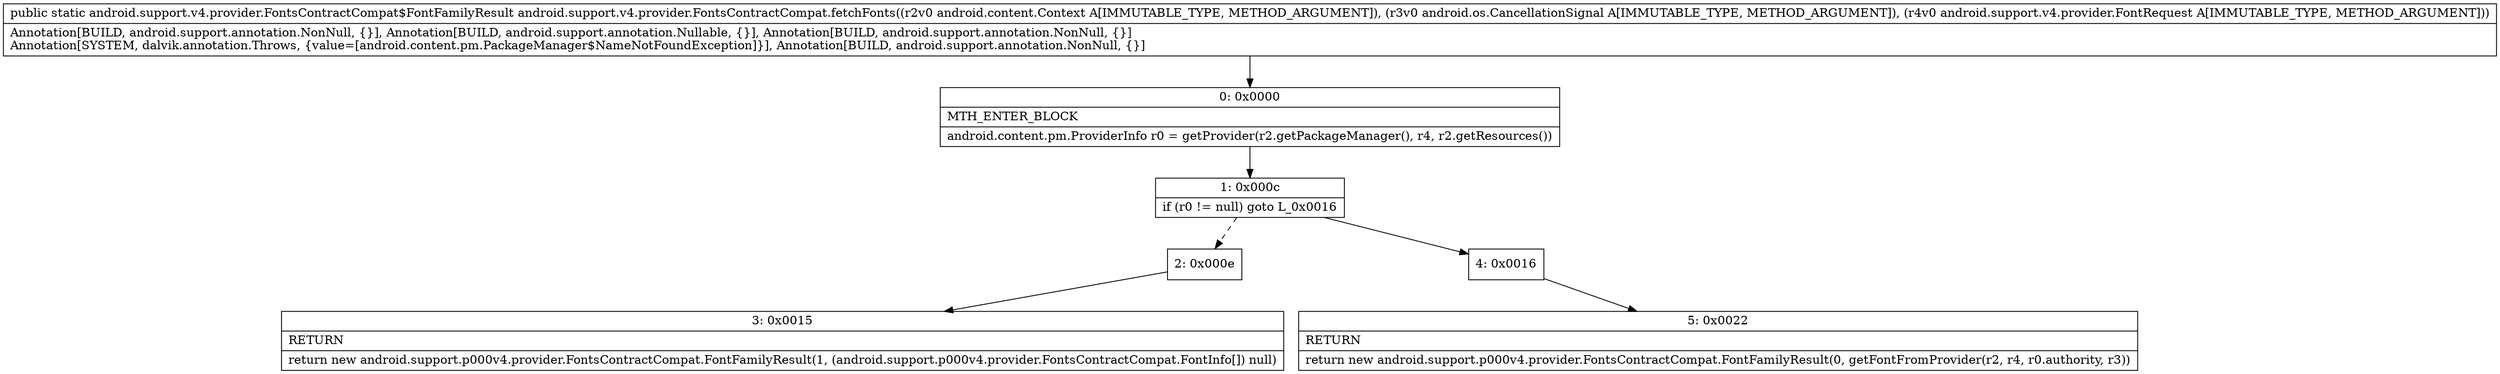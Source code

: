 digraph "CFG forandroid.support.v4.provider.FontsContractCompat.fetchFonts(Landroid\/content\/Context;Landroid\/os\/CancellationSignal;Landroid\/support\/v4\/provider\/FontRequest;)Landroid\/support\/v4\/provider\/FontsContractCompat$FontFamilyResult;" {
Node_0 [shape=record,label="{0\:\ 0x0000|MTH_ENTER_BLOCK\l|android.content.pm.ProviderInfo r0 = getProvider(r2.getPackageManager(), r4, r2.getResources())\l}"];
Node_1 [shape=record,label="{1\:\ 0x000c|if (r0 != null) goto L_0x0016\l}"];
Node_2 [shape=record,label="{2\:\ 0x000e}"];
Node_3 [shape=record,label="{3\:\ 0x0015|RETURN\l|return new android.support.p000v4.provider.FontsContractCompat.FontFamilyResult(1, (android.support.p000v4.provider.FontsContractCompat.FontInfo[]) null)\l}"];
Node_4 [shape=record,label="{4\:\ 0x0016}"];
Node_5 [shape=record,label="{5\:\ 0x0022|RETURN\l|return new android.support.p000v4.provider.FontsContractCompat.FontFamilyResult(0, getFontFromProvider(r2, r4, r0.authority, r3))\l}"];
MethodNode[shape=record,label="{public static android.support.v4.provider.FontsContractCompat$FontFamilyResult android.support.v4.provider.FontsContractCompat.fetchFonts((r2v0 android.content.Context A[IMMUTABLE_TYPE, METHOD_ARGUMENT]), (r3v0 android.os.CancellationSignal A[IMMUTABLE_TYPE, METHOD_ARGUMENT]), (r4v0 android.support.v4.provider.FontRequest A[IMMUTABLE_TYPE, METHOD_ARGUMENT]))  | Annotation[BUILD, android.support.annotation.NonNull, \{\}], Annotation[BUILD, android.support.annotation.Nullable, \{\}], Annotation[BUILD, android.support.annotation.NonNull, \{\}]\lAnnotation[SYSTEM, dalvik.annotation.Throws, \{value=[android.content.pm.PackageManager$NameNotFoundException]\}], Annotation[BUILD, android.support.annotation.NonNull, \{\}]\l}"];
MethodNode -> Node_0;
Node_0 -> Node_1;
Node_1 -> Node_2[style=dashed];
Node_1 -> Node_4;
Node_2 -> Node_3;
Node_4 -> Node_5;
}

